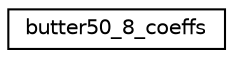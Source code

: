 digraph "Graphical Class Hierarchy"
{
 // INTERACTIVE_SVG=YES
  edge [fontname="Helvetica",fontsize="10",labelfontname="Helvetica",labelfontsize="10"];
  node [fontname="Helvetica",fontsize="10",shape=record];
  rankdir="LR";
  Node1 [label="butter50_8_coeffs",height=0.2,width=0.4,color="black", fillcolor="white", style="filled",URL="$structbutter50__8__coeffs.html"];
}

